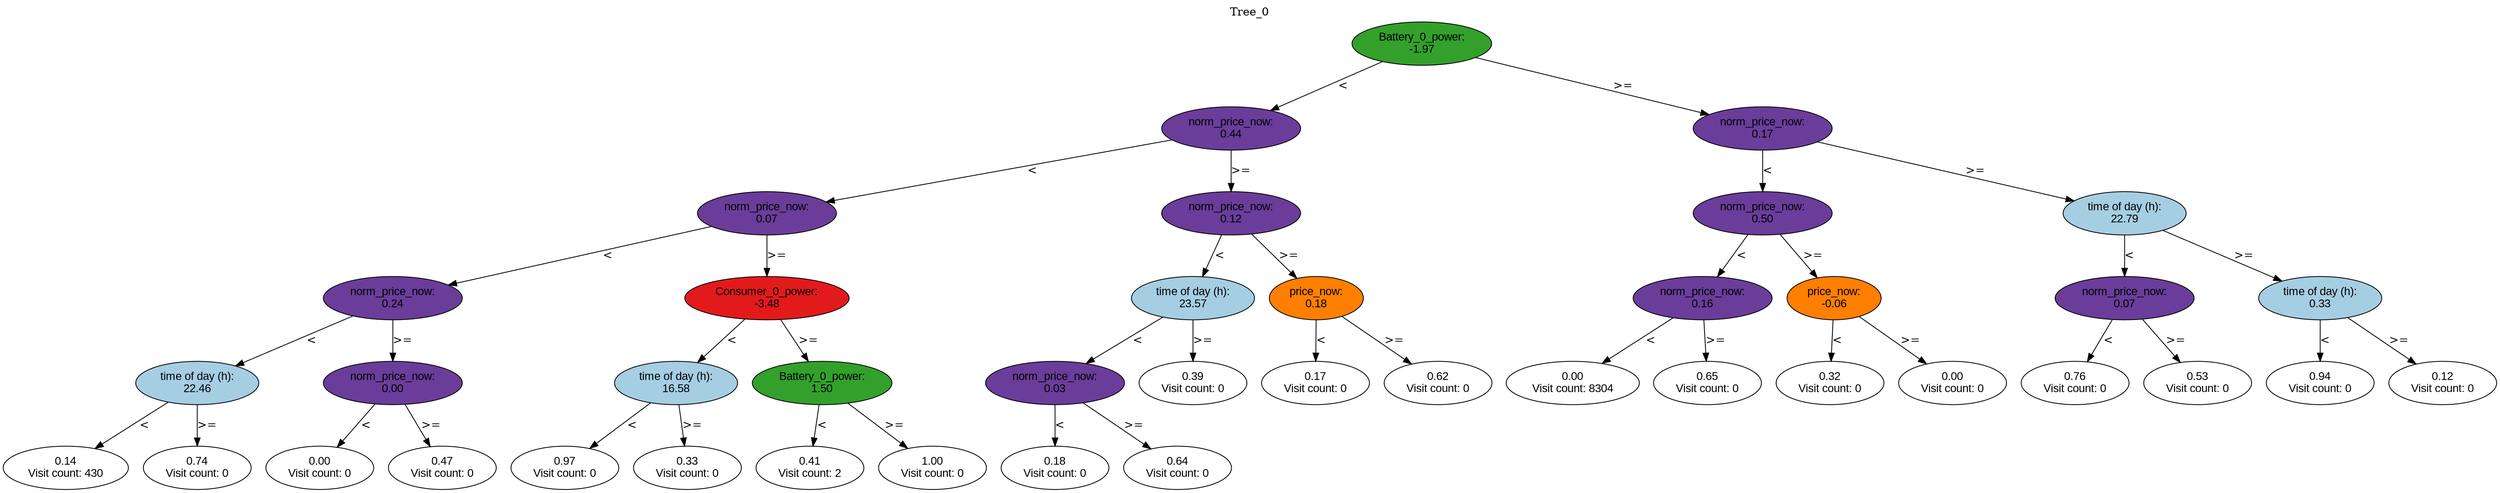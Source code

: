 digraph BST {
    node [fontname="Arial" style=filled colorscheme=paired12];
    0 [ label = "Battery_0_power:
-1.97" fillcolor=4];
    1 [ label = "norm_price_now:
0.44" fillcolor=10];
    2 [ label = "norm_price_now:
0.07" fillcolor=10];
    3 [ label = "norm_price_now:
0.24" fillcolor=10];
    4 [ label = "time of day (h):
22.46" fillcolor=1];
    5 [ label = "0.14
Visit count: 430" fillcolor=white];
    6 [ label = "0.74
Visit count: 0" fillcolor=white];
    7 [ label = "norm_price_now:
0.00" fillcolor=10];
    8 [ label = "0.00
Visit count: 0" fillcolor=white];
    9 [ label = "0.47
Visit count: 0" fillcolor=white];
    10 [ label = "Consumer_0_power:
-3.48" fillcolor=6];
    11 [ label = "time of day (h):
16.58" fillcolor=1];
    12 [ label = "0.97
Visit count: 0" fillcolor=white];
    13 [ label = "0.33
Visit count: 0" fillcolor=white];
    14 [ label = "Battery_0_power:
1.50" fillcolor=4];
    15 [ label = "0.41
Visit count: 2" fillcolor=white];
    16 [ label = "1.00
Visit count: 0" fillcolor=white];
    17 [ label = "norm_price_now:
0.12" fillcolor=10];
    18 [ label = "time of day (h):
23.57" fillcolor=1];
    19 [ label = "norm_price_now:
0.03" fillcolor=10];
    20 [ label = "0.18
Visit count: 0" fillcolor=white];
    21 [ label = "0.64
Visit count: 0" fillcolor=white];
    22 [ label = "0.39
Visit count: 0" fillcolor=white];
    23 [ label = "price_now:
0.18" fillcolor=8];
    24 [ label = "0.17
Visit count: 0" fillcolor=white];
    25 [ label = "0.62
Visit count: 0" fillcolor=white];
    26 [ label = "norm_price_now:
0.17" fillcolor=10];
    27 [ label = "norm_price_now:
0.50" fillcolor=10];
    28 [ label = "norm_price_now:
0.16" fillcolor=10];
    29 [ label = "0.00
Visit count: 8304" fillcolor=white];
    30 [ label = "0.65
Visit count: 0" fillcolor=white];
    31 [ label = "price_now:
-0.06" fillcolor=8];
    32 [ label = "0.32
Visit count: 0" fillcolor=white];
    33 [ label = "0.00
Visit count: 0" fillcolor=white];
    34 [ label = "time of day (h):
22.79" fillcolor=1];
    35 [ label = "norm_price_now:
0.07" fillcolor=10];
    36 [ label = "0.76
Visit count: 0" fillcolor=white];
    37 [ label = "0.53
Visit count: 0" fillcolor=white];
    38 [ label = "time of day (h):
0.33" fillcolor=1];
    39 [ label = "0.94
Visit count: 0" fillcolor=white];
    40 [ label = "0.12
Visit count: 0" fillcolor=white];

    0  -> 1[ label = "<"];
    0  -> 26[ label = ">="];
    1  -> 2[ label = "<"];
    1  -> 17[ label = ">="];
    2  -> 3[ label = "<"];
    2  -> 10[ label = ">="];
    3  -> 4[ label = "<"];
    3  -> 7[ label = ">="];
    4  -> 5[ label = "<"];
    4  -> 6[ label = ">="];
    7  -> 8[ label = "<"];
    7  -> 9[ label = ">="];
    10  -> 11[ label = "<"];
    10  -> 14[ label = ">="];
    11  -> 12[ label = "<"];
    11  -> 13[ label = ">="];
    14  -> 15[ label = "<"];
    14  -> 16[ label = ">="];
    17  -> 18[ label = "<"];
    17  -> 23[ label = ">="];
    18  -> 19[ label = "<"];
    18  -> 22[ label = ">="];
    19  -> 20[ label = "<"];
    19  -> 21[ label = ">="];
    23  -> 24[ label = "<"];
    23  -> 25[ label = ">="];
    26  -> 27[ label = "<"];
    26  -> 34[ label = ">="];
    27  -> 28[ label = "<"];
    27  -> 31[ label = ">="];
    28  -> 29[ label = "<"];
    28  -> 30[ label = ">="];
    31  -> 32[ label = "<"];
    31  -> 33[ label = ">="];
    34  -> 35[ label = "<"];
    34  -> 38[ label = ">="];
    35  -> 36[ label = "<"];
    35  -> 37[ label = ">="];
    38  -> 39[ label = "<"];
    38  -> 40[ label = ">="];

    labelloc="t";
    label="Tree_0";
}